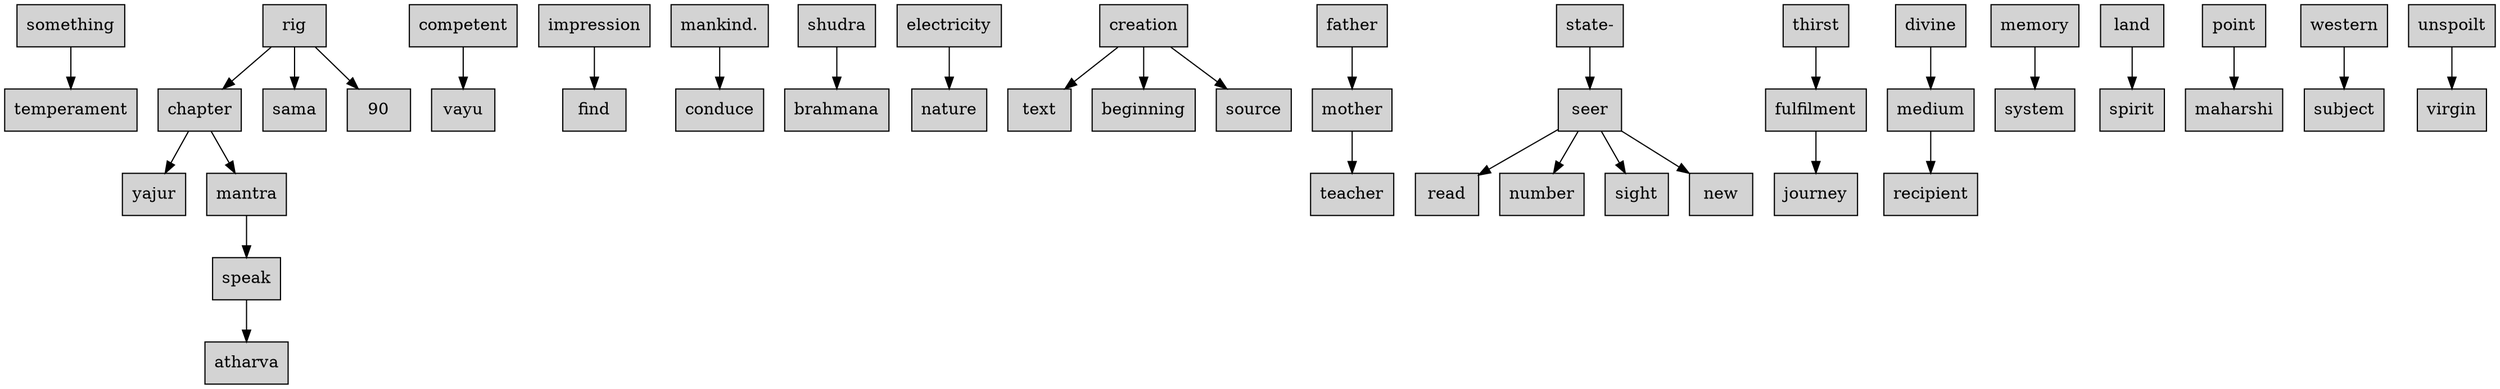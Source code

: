 strict digraph  {
	something	 [font=courier,
		shape=box,
		style=filled];
	temperament	 [font=courier,
		shape=box,
		style=filled];
	something -> temperament;
	rig	 [font=courier,
		shape=box,
		style=filled];
	chapter	 [font=courier,
		shape=box,
		style=filled];
	rig -> chapter;
	sama	 [font=courier,
		shape=box,
		style=filled];
	rig -> sama;
	90	 [font=courier,
		shape=box,
		style=filled];
	rig -> 90;
	yajur	 [font=courier,
		shape=box,
		style=filled];
	chapter -> yajur;
	mantra	 [font=courier,
		shape=box,
		style=filled];
	chapter -> mantra;
	speak	 [font=courier,
		shape=box,
		style=filled];
	mantra -> speak;
	atharva	 [font=courier,
		shape=box,
		style=filled];
	speak -> atharva;
	competent	 [font=courier,
		shape=box,
		style=filled];
	vayu	 [font=courier,
		shape=box,
		style=filled];
	competent -> vayu;
	impression	 [font=courier,
		shape=box,
		style=filled];
	find	 [font=courier,
		shape=box,
		style=filled];
	impression -> find;
	"mankind."	 [font=courier,
		shape=box,
		style=filled];
	conduce	 [font=courier,
		shape=box,
		style=filled];
	"mankind." -> conduce;
	shudra	 [font=courier,
		shape=box,
		style=filled];
	brahmana	 [font=courier,
		shape=box,
		style=filled];
	shudra -> brahmana;
	electricity	 [font=courier,
		shape=box,
		style=filled];
	nature	 [font=courier,
		shape=box,
		style=filled];
	electricity -> nature;
	creation	 [font=courier,
		shape=box,
		style=filled];
	text	 [font=courier,
		shape=box,
		style=filled];
	creation -> text;
	beginning	 [font=courier,
		shape=box,
		style=filled];
	creation -> beginning;
	source	 [font=courier,
		shape=box,
		style=filled];
	creation -> source;
	father	 [font=courier,
		shape=box,
		style=filled];
	mother	 [font=courier,
		shape=box,
		style=filled];
	father -> mother;
	teacher	 [font=courier,
		shape=box,
		style=filled];
	mother -> teacher;
	"state-"	 [font=courier,
		shape=box,
		style=filled];
	seer	 [font=courier,
		shape=box,
		style=filled];
	"state-" -> seer;
	read	 [font=courier,
		shape=box,
		style=filled];
	seer -> read;
	number	 [font=courier,
		shape=box,
		style=filled];
	seer -> number;
	sight	 [font=courier,
		shape=box,
		style=filled];
	seer -> sight;
	new	 [font=courier,
		shape=box,
		style=filled];
	seer -> new;
	thirst	 [font=courier,
		shape=box,
		style=filled];
	fulfilment	 [font=courier,
		shape=box,
		style=filled];
	thirst -> fulfilment;
	journey	 [font=courier,
		shape=box,
		style=filled];
	fulfilment -> journey;
	divine	 [font=courier,
		shape=box,
		style=filled];
	medium	 [font=courier,
		shape=box,
		style=filled];
	divine -> medium;
	recipient	 [font=courier,
		shape=box,
		style=filled];
	medium -> recipient;
	memory	 [font=courier,
		shape=box,
		style=filled];
	system	 [font=courier,
		shape=box,
		style=filled];
	memory -> system;
	land	 [font=courier,
		shape=box,
		style=filled];
	spirit	 [font=courier,
		shape=box,
		style=filled];
	land -> spirit;
	point	 [font=courier,
		shape=box,
		style=filled];
	maharshi	 [font=courier,
		shape=box,
		style=filled];
	point -> maharshi;
	western	 [font=courier,
		shape=box,
		style=filled];
	subject	 [font=courier,
		shape=box,
		style=filled];
	western -> subject;
	unspoilt	 [font=courier,
		shape=box,
		style=filled];
	virgin	 [font=courier,
		shape=box,
		style=filled];
	unspoilt -> virgin;
}
